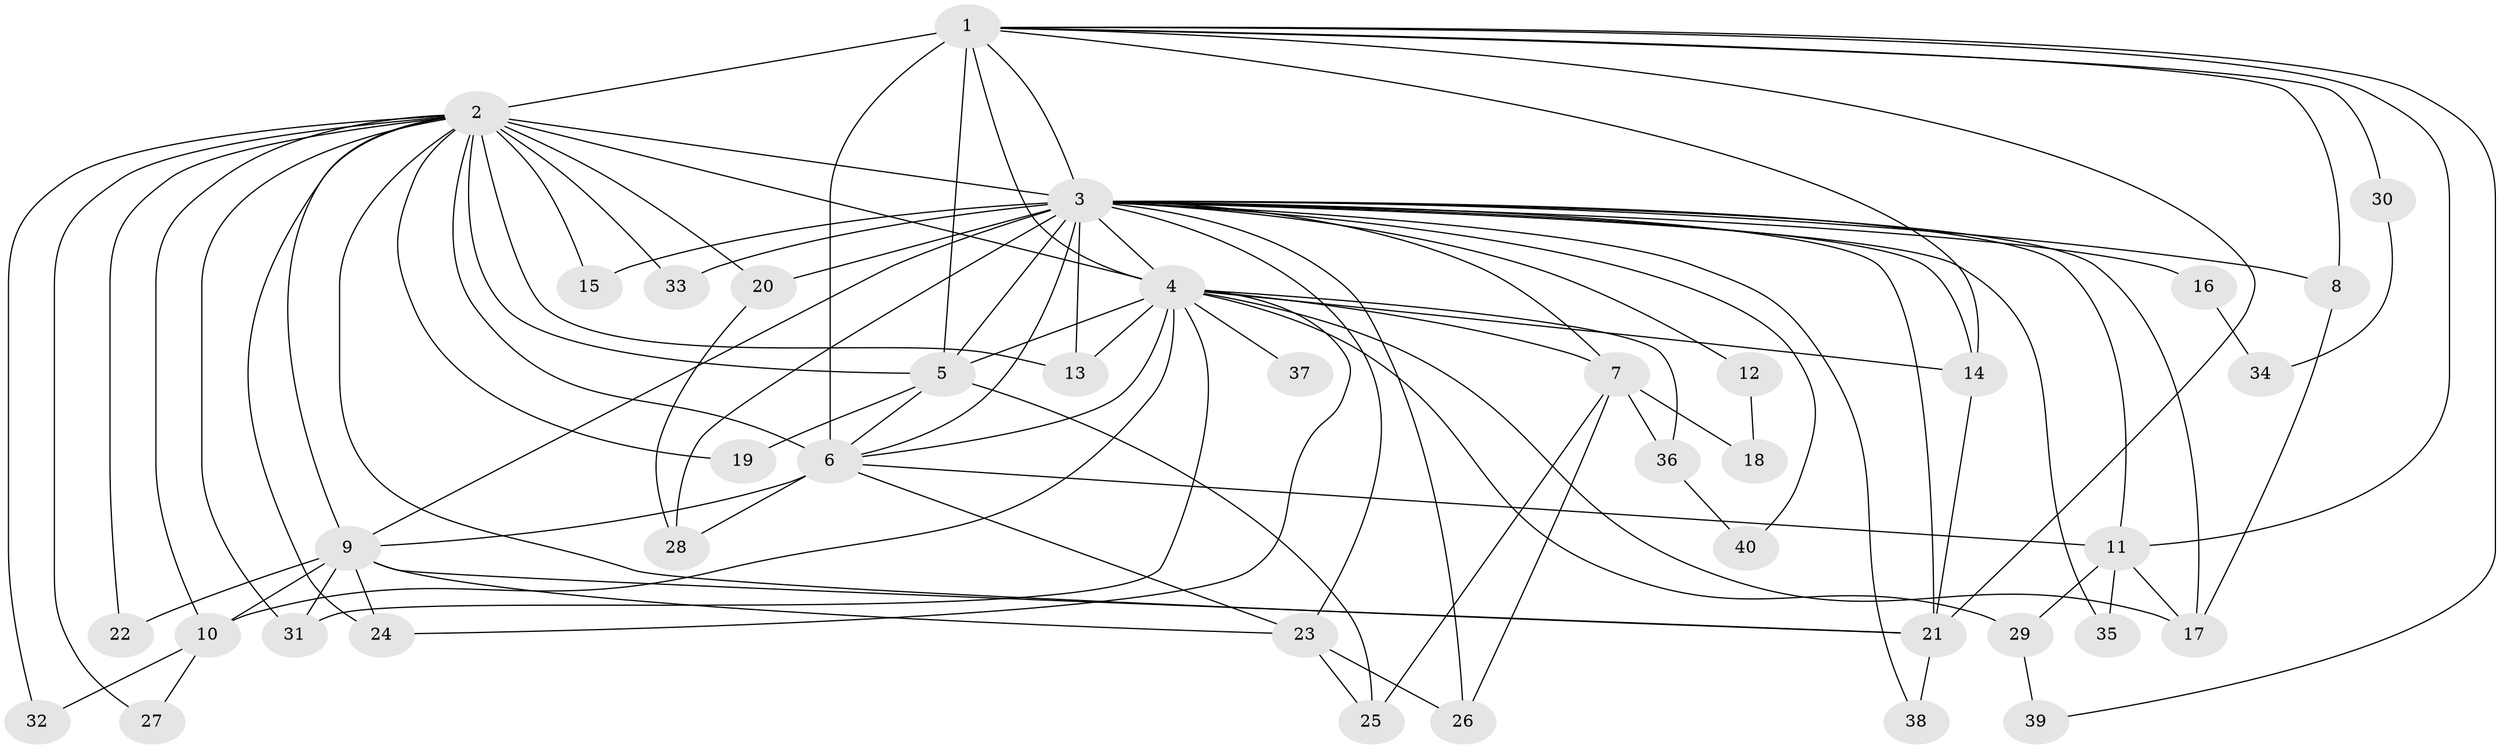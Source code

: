 // original degree distribution, {18: 0.012658227848101266, 19: 0.0379746835443038, 24: 0.012658227848101266, 15: 0.012658227848101266, 13: 0.012658227848101266, 11: 0.012658227848101266, 17: 0.012658227848101266, 22: 0.012658227848101266, 6: 0.02531645569620253, 3: 0.3037974683544304, 10: 0.012658227848101266, 4: 0.05063291139240506, 2: 0.46835443037974683, 5: 0.012658227848101266}
// Generated by graph-tools (version 1.1) at 2025/34/03/09/25 02:34:54]
// undirected, 40 vertices, 95 edges
graph export_dot {
graph [start="1"]
  node [color=gray90,style=filled];
  1;
  2;
  3;
  4;
  5;
  6;
  7;
  8;
  9;
  10;
  11;
  12;
  13;
  14;
  15;
  16;
  17;
  18;
  19;
  20;
  21;
  22;
  23;
  24;
  25;
  26;
  27;
  28;
  29;
  30;
  31;
  32;
  33;
  34;
  35;
  36;
  37;
  38;
  39;
  40;
  1 -- 2 [weight=4.0];
  1 -- 3 [weight=4.0];
  1 -- 4 [weight=4.0];
  1 -- 5 [weight=2.0];
  1 -- 6 [weight=10.0];
  1 -- 8 [weight=1.0];
  1 -- 11 [weight=1.0];
  1 -- 14 [weight=1.0];
  1 -- 21 [weight=1.0];
  1 -- 30 [weight=1.0];
  1 -- 39 [weight=1.0];
  2 -- 3 [weight=4.0];
  2 -- 4 [weight=4.0];
  2 -- 5 [weight=3.0];
  2 -- 6 [weight=3.0];
  2 -- 9 [weight=1.0];
  2 -- 10 [weight=2.0];
  2 -- 13 [weight=1.0];
  2 -- 15 [weight=1.0];
  2 -- 19 [weight=2.0];
  2 -- 20 [weight=1.0];
  2 -- 21 [weight=1.0];
  2 -- 22 [weight=2.0];
  2 -- 24 [weight=1.0];
  2 -- 27 [weight=1.0];
  2 -- 31 [weight=1.0];
  2 -- 32 [weight=1.0];
  2 -- 33 [weight=1.0];
  3 -- 4 [weight=4.0];
  3 -- 5 [weight=2.0];
  3 -- 6 [weight=4.0];
  3 -- 7 [weight=1.0];
  3 -- 8 [weight=1.0];
  3 -- 9 [weight=2.0];
  3 -- 11 [weight=1.0];
  3 -- 12 [weight=1.0];
  3 -- 13 [weight=1.0];
  3 -- 14 [weight=1.0];
  3 -- 15 [weight=1.0];
  3 -- 16 [weight=2.0];
  3 -- 17 [weight=1.0];
  3 -- 20 [weight=2.0];
  3 -- 21 [weight=1.0];
  3 -- 23 [weight=1.0];
  3 -- 26 [weight=1.0];
  3 -- 28 [weight=1.0];
  3 -- 33 [weight=1.0];
  3 -- 35 [weight=1.0];
  3 -- 38 [weight=1.0];
  3 -- 40 [weight=1.0];
  4 -- 5 [weight=2.0];
  4 -- 6 [weight=3.0];
  4 -- 7 [weight=1.0];
  4 -- 10 [weight=1.0];
  4 -- 13 [weight=1.0];
  4 -- 14 [weight=2.0];
  4 -- 17 [weight=1.0];
  4 -- 24 [weight=1.0];
  4 -- 29 [weight=1.0];
  4 -- 31 [weight=1.0];
  4 -- 36 [weight=1.0];
  4 -- 37 [weight=1.0];
  5 -- 6 [weight=1.0];
  5 -- 19 [weight=1.0];
  5 -- 25 [weight=2.0];
  6 -- 9 [weight=1.0];
  6 -- 11 [weight=1.0];
  6 -- 23 [weight=1.0];
  6 -- 28 [weight=1.0];
  7 -- 18 [weight=1.0];
  7 -- 25 [weight=1.0];
  7 -- 26 [weight=1.0];
  7 -- 36 [weight=1.0];
  8 -- 17 [weight=1.0];
  9 -- 10 [weight=1.0];
  9 -- 21 [weight=1.0];
  9 -- 22 [weight=1.0];
  9 -- 23 [weight=1.0];
  9 -- 24 [weight=2.0];
  9 -- 31 [weight=1.0];
  10 -- 27 [weight=1.0];
  10 -- 32 [weight=1.0];
  11 -- 17 [weight=1.0];
  11 -- 29 [weight=1.0];
  11 -- 35 [weight=1.0];
  12 -- 18 [weight=1.0];
  14 -- 21 [weight=1.0];
  16 -- 34 [weight=1.0];
  20 -- 28 [weight=1.0];
  21 -- 38 [weight=1.0];
  23 -- 25 [weight=1.0];
  23 -- 26 [weight=1.0];
  29 -- 39 [weight=1.0];
  30 -- 34 [weight=1.0];
  36 -- 40 [weight=1.0];
}
